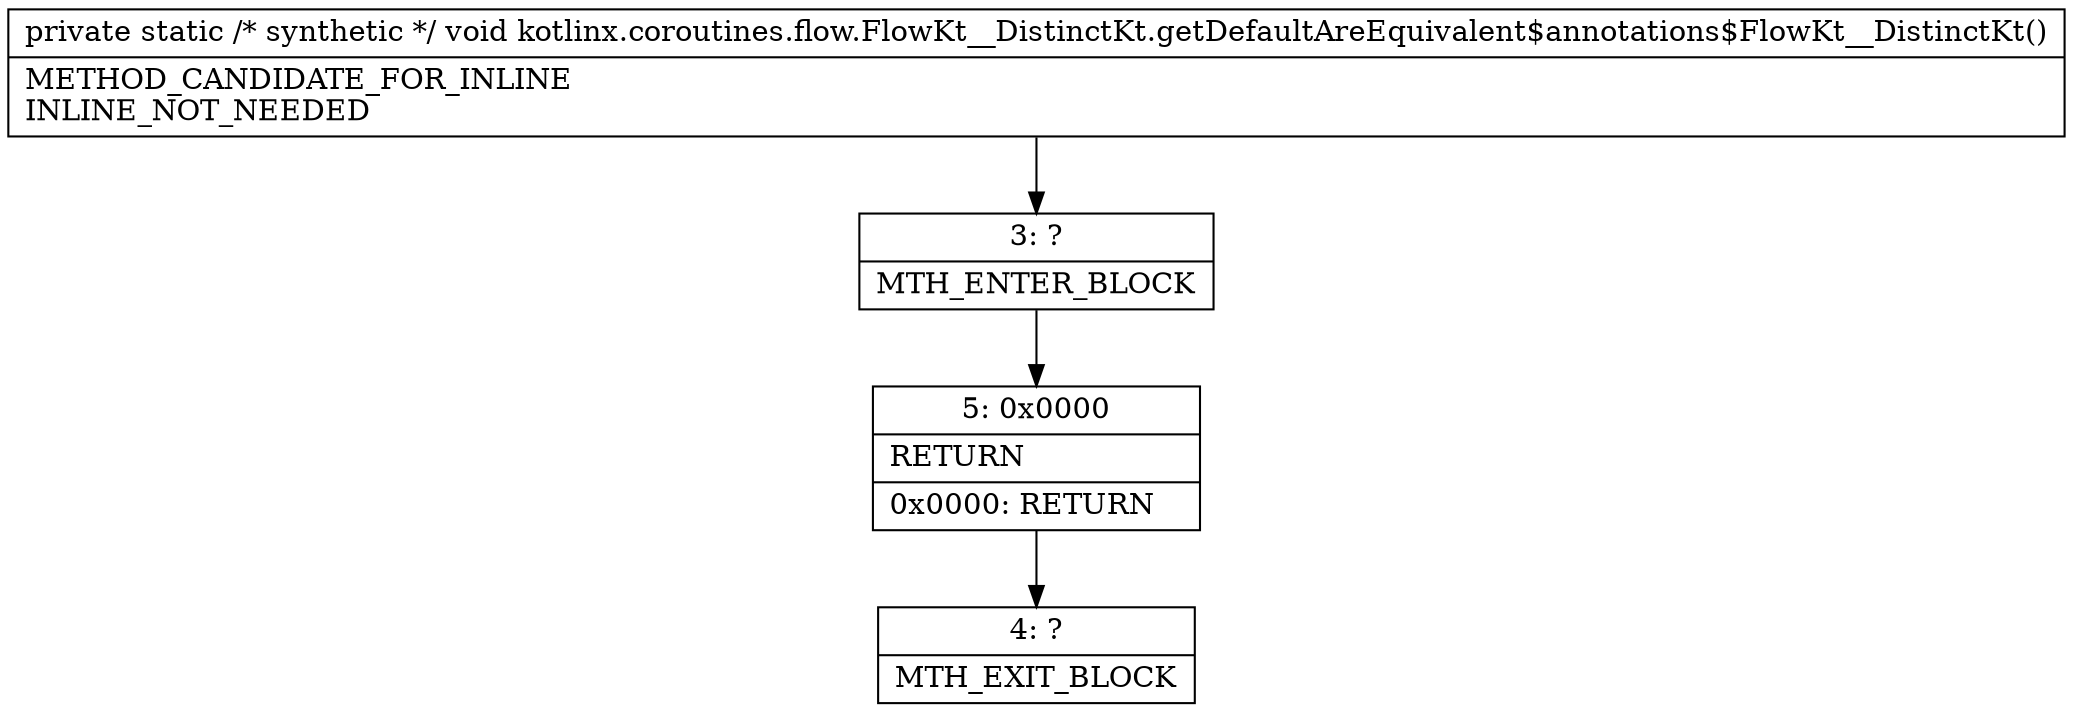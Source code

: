 digraph "CFG forkotlinx.coroutines.flow.FlowKt__DistinctKt.getDefaultAreEquivalent$annotations$FlowKt__DistinctKt()V" {
Node_3 [shape=record,label="{3\:\ ?|MTH_ENTER_BLOCK\l}"];
Node_5 [shape=record,label="{5\:\ 0x0000|RETURN\l|0x0000: RETURN   \l}"];
Node_4 [shape=record,label="{4\:\ ?|MTH_EXIT_BLOCK\l}"];
MethodNode[shape=record,label="{private static \/* synthetic *\/ void kotlinx.coroutines.flow.FlowKt__DistinctKt.getDefaultAreEquivalent$annotations$FlowKt__DistinctKt()  | METHOD_CANDIDATE_FOR_INLINE\lINLINE_NOT_NEEDED\l}"];
MethodNode -> Node_3;Node_3 -> Node_5;
Node_5 -> Node_4;
}

